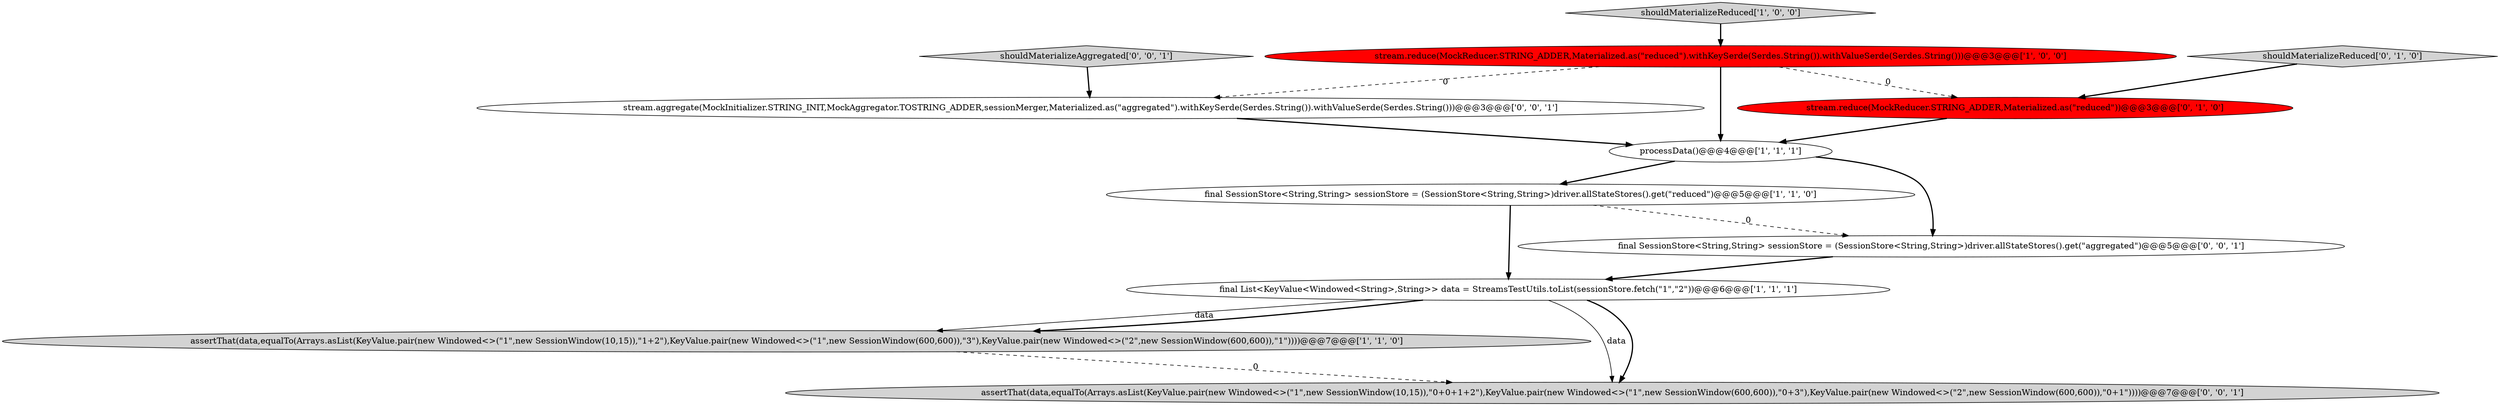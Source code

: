 digraph {
2 [style = filled, label = "final List<KeyValue<Windowed<String>,String>> data = StreamsTestUtils.toList(sessionStore.fetch(\"1\",\"2\"))@@@6@@@['1', '1', '1']", fillcolor = white, shape = ellipse image = "AAA0AAABBB1BBB"];
4 [style = filled, label = "shouldMaterializeReduced['1', '0', '0']", fillcolor = lightgray, shape = diamond image = "AAA0AAABBB1BBB"];
0 [style = filled, label = "stream.reduce(MockReducer.STRING_ADDER,Materialized.as(\"reduced\").withKeySerde(Serdes.String()).withValueSerde(Serdes.String()))@@@3@@@['1', '0', '0']", fillcolor = red, shape = ellipse image = "AAA1AAABBB1BBB"];
3 [style = filled, label = "final SessionStore<String,String> sessionStore = (SessionStore<String,String>)driver.allStateStores().get(\"reduced\")@@@5@@@['1', '1', '0']", fillcolor = white, shape = ellipse image = "AAA0AAABBB1BBB"];
9 [style = filled, label = "stream.aggregate(MockInitializer.STRING_INIT,MockAggregator.TOSTRING_ADDER,sessionMerger,Materialized.as(\"aggregated\").withKeySerde(Serdes.String()).withValueSerde(Serdes.String()))@@@3@@@['0', '0', '1']", fillcolor = white, shape = ellipse image = "AAA0AAABBB3BBB"];
8 [style = filled, label = "shouldMaterializeAggregated['0', '0', '1']", fillcolor = lightgray, shape = diamond image = "AAA0AAABBB3BBB"];
7 [style = filled, label = "shouldMaterializeReduced['0', '1', '0']", fillcolor = lightgray, shape = diamond image = "AAA0AAABBB2BBB"];
1 [style = filled, label = "assertThat(data,equalTo(Arrays.asList(KeyValue.pair(new Windowed<>(\"1\",new SessionWindow(10,15)),\"1+2\"),KeyValue.pair(new Windowed<>(\"1\",new SessionWindow(600,600)),\"3\"),KeyValue.pair(new Windowed<>(\"2\",new SessionWindow(600,600)),\"1\"))))@@@7@@@['1', '1', '0']", fillcolor = lightgray, shape = ellipse image = "AAA0AAABBB1BBB"];
5 [style = filled, label = "processData()@@@4@@@['1', '1', '1']", fillcolor = white, shape = ellipse image = "AAA0AAABBB1BBB"];
11 [style = filled, label = "final SessionStore<String,String> sessionStore = (SessionStore<String,String>)driver.allStateStores().get(\"aggregated\")@@@5@@@['0', '0', '1']", fillcolor = white, shape = ellipse image = "AAA0AAABBB3BBB"];
10 [style = filled, label = "assertThat(data,equalTo(Arrays.asList(KeyValue.pair(new Windowed<>(\"1\",new SessionWindow(10,15)),\"0+0+1+2\"),KeyValue.pair(new Windowed<>(\"1\",new SessionWindow(600,600)),\"0+3\"),KeyValue.pair(new Windowed<>(\"2\",new SessionWindow(600,600)),\"0+1\"))))@@@7@@@['0', '0', '1']", fillcolor = lightgray, shape = ellipse image = "AAA0AAABBB3BBB"];
6 [style = filled, label = "stream.reduce(MockReducer.STRING_ADDER,Materialized.as(\"reduced\"))@@@3@@@['0', '1', '0']", fillcolor = red, shape = ellipse image = "AAA1AAABBB2BBB"];
9->5 [style = bold, label=""];
5->3 [style = bold, label=""];
6->5 [style = bold, label=""];
5->11 [style = bold, label=""];
0->6 [style = dashed, label="0"];
0->9 [style = dashed, label="0"];
1->10 [style = dashed, label="0"];
2->10 [style = solid, label="data"];
3->2 [style = bold, label=""];
2->10 [style = bold, label=""];
2->1 [style = solid, label="data"];
2->1 [style = bold, label=""];
11->2 [style = bold, label=""];
3->11 [style = dashed, label="0"];
7->6 [style = bold, label=""];
4->0 [style = bold, label=""];
0->5 [style = bold, label=""];
8->9 [style = bold, label=""];
}
